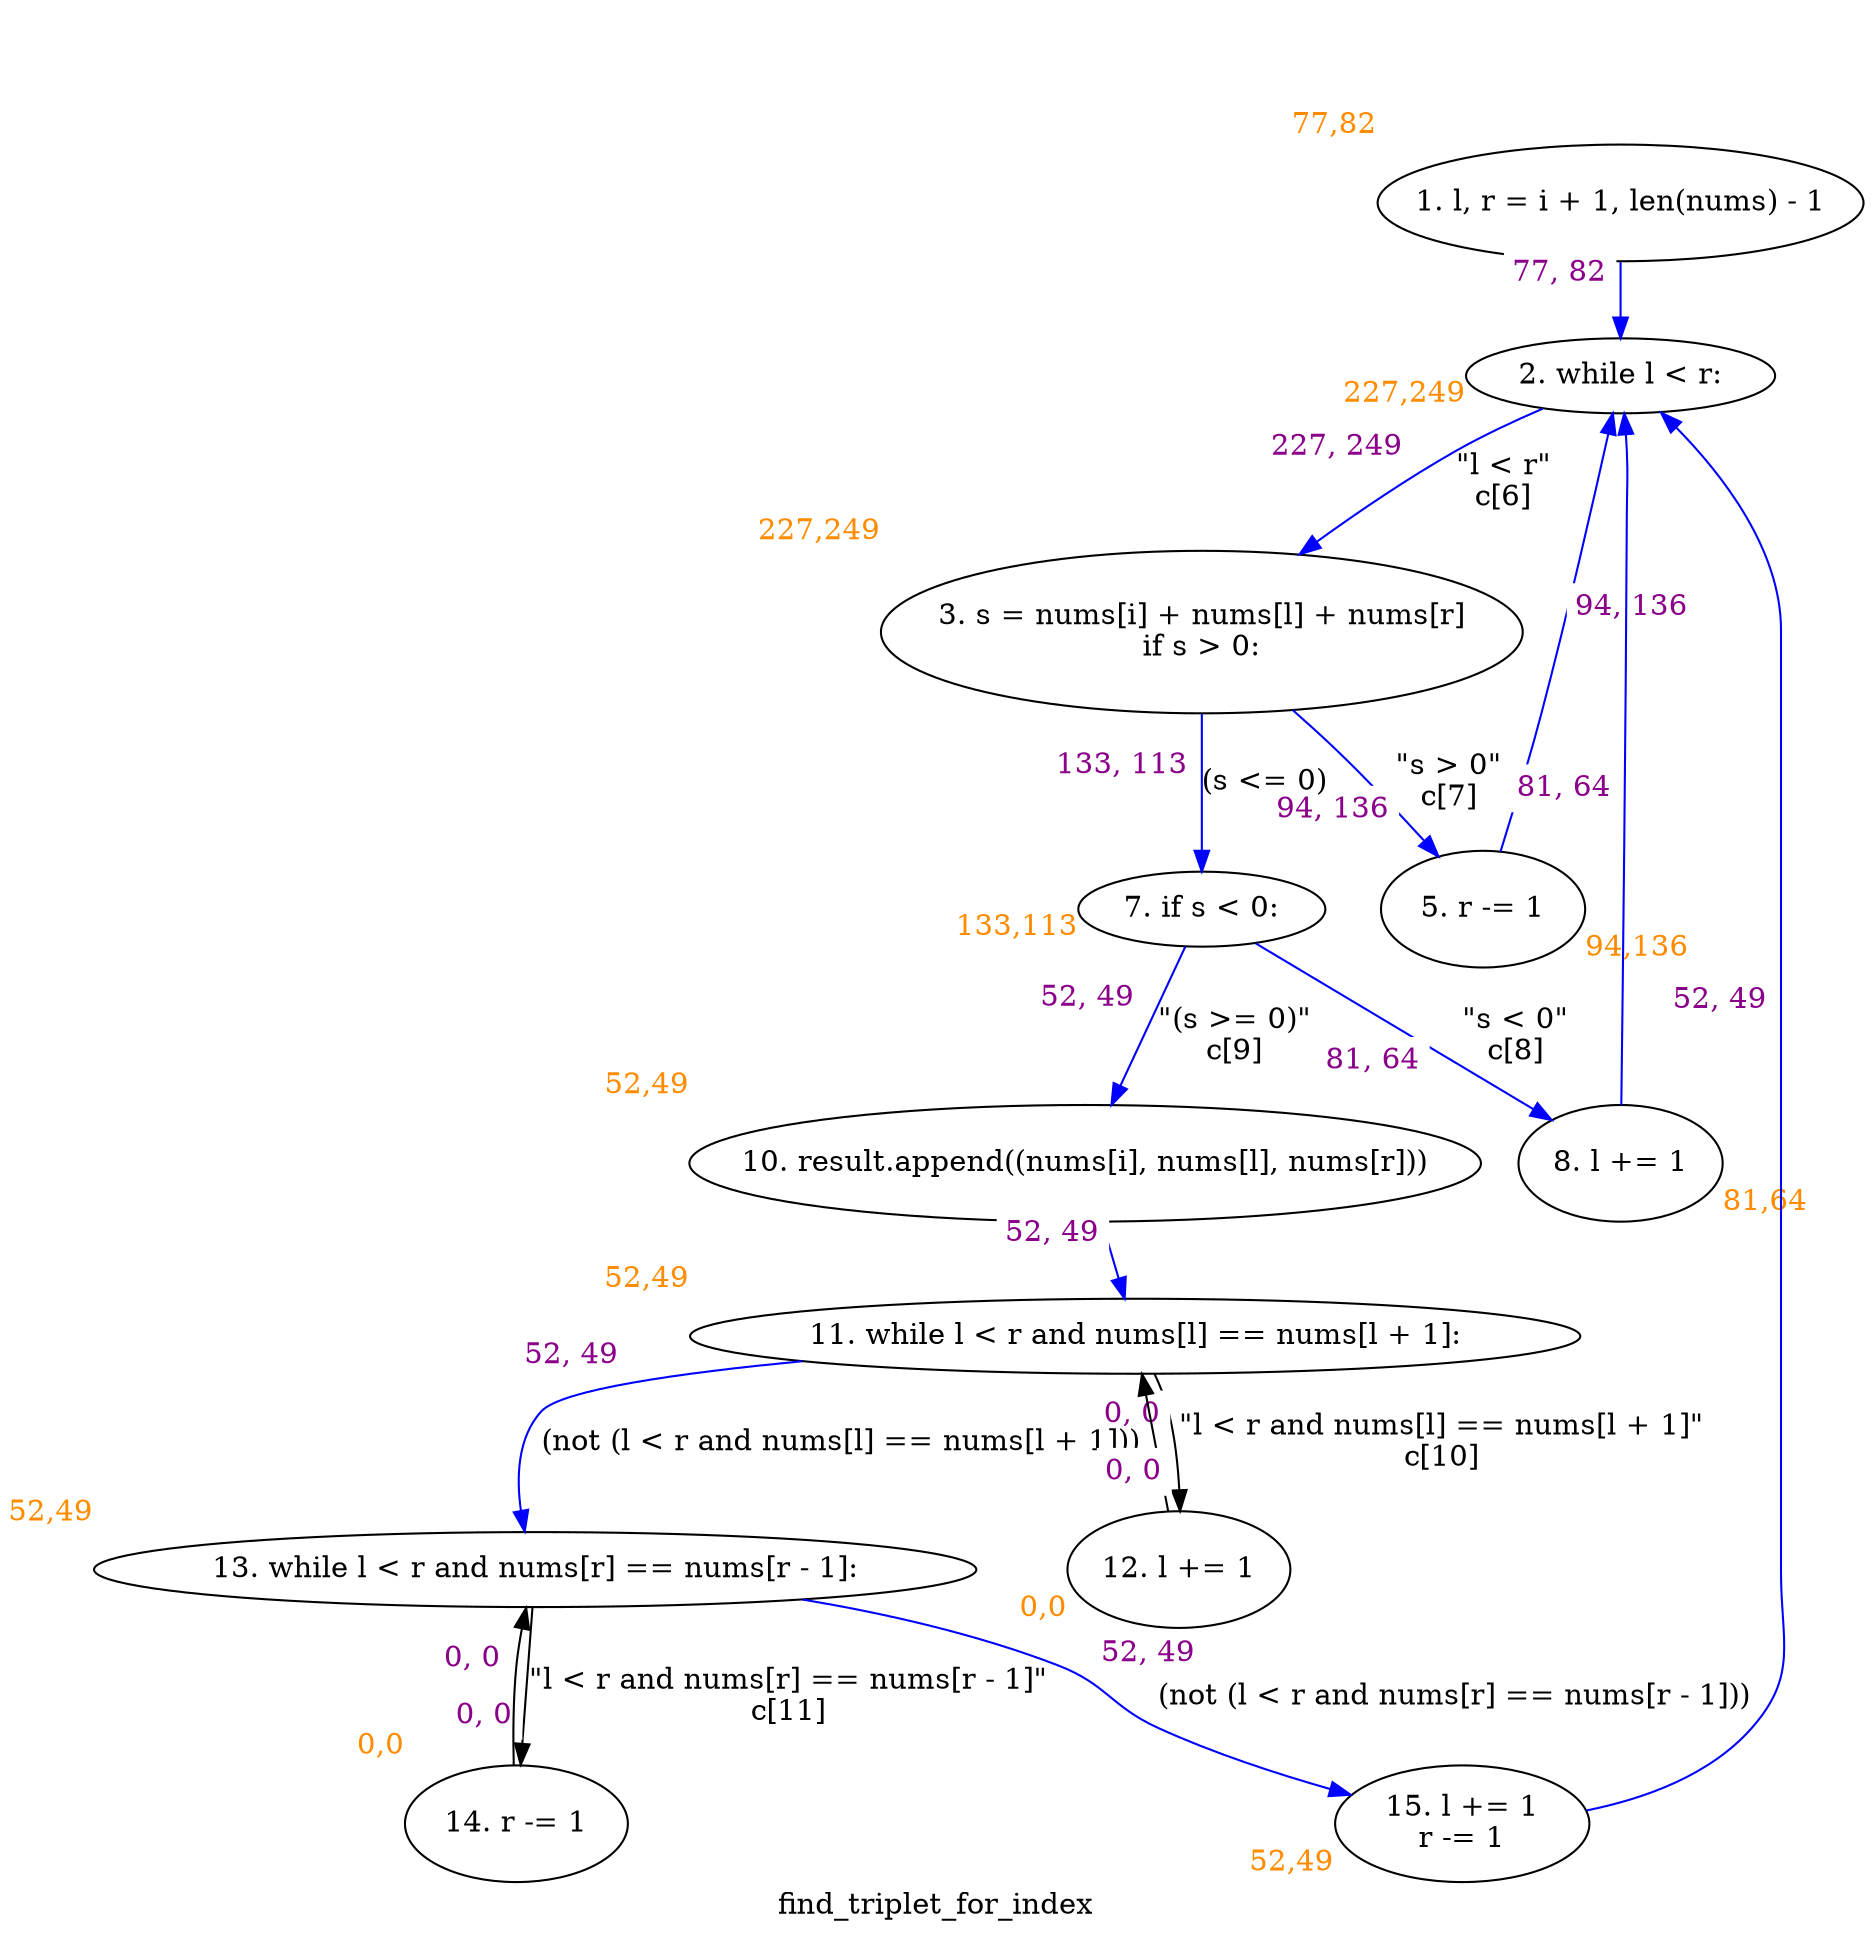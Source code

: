 digraph clusterfind_triplet_for_index {
	graph [bb="0,0,705.44,880.44",
		label=find_triplet_for_index,
		lheight=0.22,
		lp="352.72,11.875",
		lwidth=1.70,
		xlabel=<<br></br><br></br><br></br><font color='darkorange'>-1,-1</font>>
	];
	node [label="\N",
		xlabel=<<br></br><br></br><br></br><font color='darkorange'>-1,-1</font>>
	];
	1	[height=0.77585,
		label="1. l, r = i + 1, len(nums) - 1",
		pos="597.08,836.76",
		width=3.0101,
		xlabel=<<br></br><br></br><br></br><font color='darkorange'>77,82</font>>,
		xlp="473.34,872.57"];
	2	[height=0.5,
		label="2. while l < r:
",
		pos="597.08,753.83",
		width=1.6402,
		xlabel=<<br></br><br></br><br></br><font color='darkorange'>227,249</font>>,
		xlp="515.91,779.7"];
	1 -> 2	[color=blue,
		label_bgcolor=white,
		pos="e,597.08,772.3 597.08,808.36 597.08,800.44 597.08,791.78 597.08,783.77",
		xlabel=<<TABLE BORDER="0" CELLBORDER="0" CELLSPACING="0"><TR><TD><TABLE BORDER="0" CELLBORDER="0" CELLSPACING="0" CELLPADDING="4" BGCOLOR="white"><TR><TD><font color="darkmagenta">77, 82</font></TD></TR></TABLE></TD></TR></TABLE>>,
		xlp="573.83,804.53"];
	3	[height=1.0852,
		label="3. s = nums[i] + nums[l] + nums[r]
if s > 0:",
		pos="411.08,629.26",
		width=3.8645,
		xlabel=<<br></br><br></br><br></br><font color='darkorange'>227,249</font>>,
		xlp="249.83,676.2"];
	2 -> 3	[color=blue,
		label="\"l < r\"\nc[6]",
		label_bgcolor=white,
		lp="546.7,702.08",
		pos="e,456.25,666.61 565.9,738.2 554.05,732.29 540.59,725.15 528.83,717.83 507.35,704.47 484.83,688.3 465.29,673.51",
		xlabel=<<TABLE BORDER="0" CELLBORDER="0" CELLSPACING="0"><TR><TD><TABLE BORDER="0" CELLBORDER="0" CELLSPACING="0" CELLPADDING="4" BGCOLOR="white"><TR><TD><font color="darkmagenta">227, 249</font></TD></TR></TABLE></TD></TR></TABLE>>,
		xlp="479.02,718.83"];
	5	[height=0.77585,
		label="5. r -= 1",
		pos="533.08,494.76",
		width=1.3602,
		xlabel=<<br></br><br></br><br></br><font color='darkorange'>94,136</font>>,
		xlp="465.36,458.96"];
	3 -> 5	[color=blue,
		label="\"s > 0\"\nc[7]",
		label_bgcolor=white,
		lp="511.33,556.45",
		pos="e,510.93,519.82 445.39,591 463.6,571.22 485.77,547.15 503.26,528.15",
		xlabel=<<TABLE BORDER="0" CELLBORDER="0" CELLSPACING="0"><TR><TD><TABLE BORDER="0" CELLBORDER="0" CELLSPACING="0" CELLPADDING="4" BGCOLOR="white"><TR><TD><font color="darkmagenta">94, 136</font></TD></TR></TABLE></TD></TR></TABLE>>,
		xlp="464.79,541.59"];
	7	[height=0.5,
		label="7. if s < 0:
",
		pos="411.08,494.76",
		width=1.3491,
		xlabel=<<br></br><br></br><br></br><font color='darkorange'>133,113</font>>,
		xlp="340.38,520.64"];
	3 -> 7	[color=blue,
		label="(s <= 0)",
		label_bgcolor=white,
		lp="433.95,556.45",
		pos="e,411.08,513.09 411.08,589.94 411.08,569.02 411.08,543.57 411.08,524.39",
		xlabel=<<TABLE BORDER="0" CELLBORDER="0" CELLSPACING="0"><TR><TD><TABLE BORDER="0" CELLBORDER="0" CELLSPACING="0" CELLPADDING="4" BGCOLOR="white"><TR><TD><font color="darkmagenta">133, 113</font></TD></TR></TABLE></TD></TR></TABLE>>,
		xlp="381.08,565.61"];
	5 -> 2	[color=blue,
		label_bgcolor=white,
		pos="e,593.3,735.68 540.75,522.55 546.09,541.42 553.25,567.29 559.08,590.2 571.05,637.25 583.62,692.32 590.88,724.8",
		xlabel=<<TABLE BORDER="0" CELLBORDER="0" CELLSPACING="0"><TR><TD><TABLE BORDER="0" CELLBORDER="0" CELLSPACING="0" CELLPADDING="4" BGCOLOR="white"><TR><TD><font color="darkmagenta">94, 136</font></TD></TR></TABLE></TD></TR></TABLE>>,
		xlp="595.26,642.69"];
	8	[height=0.77585,
		label="8. l += 1",
		pos="597.08,371.4",
		width=1.3602,
		xlabel=<<br></br><br></br><br></br><font color='darkorange'>81,64</font>>,
		xlp="532.74,407.21"];
	7 -> 8	[color=blue,
		label="\"s < 0\"\nc[8]",
		label_bgcolor=white,
		lp="547.33,433.08",
		pos="e,565.51,393 434.26,478.64 464.65,458.81 518.49,423.68 555.9,399.27",
		xlabel=<<TABLE BORDER="0" CELLBORDER="0" CELLSPACING="0"><TR><TD><TABLE BORDER="0" CELLBORDER="0" CELLSPACING="0" CELLPADDING="4" BGCOLOR="white"><TR><TD><font color="darkmagenta">81, 64</font></TD></TR></TABLE></TD></TR></TABLE>>,
		xlp="476.94,421.75"];
	10	[height=0.77585,
		label="10. result.append((nums[i], nums[l], nums[r]))",
		pos="352.08,371.4",
		width=4.9399,
		xlabel=<<br></br><br></br><br></br><font color='darkorange'>52,49</font>>,
		xlp="158.87,407.21"];
	7 -> 10	[color=blue,
		label="\"(s >= 0)\"\nc[9]",
		label_bgcolor=white,
		lp="417.95,433.08",
		pos="e,365.37,399.73 402.75,476.63 394.36,459.37 381.14,432.18 370.3,409.89",
		xlabel=<<TABLE BORDER="0" CELLBORDER="0" CELLSPACING="0"><TR><TD><TABLE BORDER="0" CELLBORDER="0" CELLSPACING="0" CELLPADDING="4" BGCOLOR="white"><TR><TD><font color="darkmagenta">52, 49</font></TD></TR></TABLE></TD></TR></TABLE>>,
		xlp="360.68,451.81"];
	8 -> 2	[color=blue,
		label_bgcolor=white,
		pos="e,598.87,735.4 597.43,399.7 598.1,454.18 599.57,580.32 600.08,686.33 600.14,700.33 600.68,703.84 600.08,717.83 599.99,719.89 599.87,\
722.01 599.74,724.15",
		xlabel=<<TABLE BORDER="0" CELLBORDER="0" CELLSPACING="0"><TR><TD><TABLE BORDER="0" CELLBORDER="0" CELLSPACING="0" CELLPADDING="4" BGCOLOR="white"><TR><TD><font color="darkmagenta">81, 64</font></TD></TR></TABLE></TD></TR></TABLE>>,
		xlp="575.98,581.74"];
	11	[height=0.5,
		label="11. while l < r and nums[l] == nums[l + 1]:
",
		pos="412.08,288.47",
		width=4.6896,
		xlabel=<<br></br><br></br><br></br><font color='darkorange'>52,49</font>>,
		xlp="227.88,314.35"];
	10 -> 11	[color=blue,
		label_bgcolor=white,
		pos="e,399.34,306.65 372.06,343.45 378.67,334.54 386.01,324.64 392.58,315.77",
		xlabel=<<TABLE BORDER="0" CELLBORDER="0" CELLSPACING="0"><TR><TD><TABLE BORDER="0" CELLBORDER="0" CELLSPACING="0" CELLPADDING="4" BGCOLOR="white"><TR><TD><font color="darkmagenta">52, 49</font></TD></TR></TABLE></TD></TR></TABLE>>,
		xlp="362.34,311.32"];
	12	[height=0.77585,
		label="12. l += 1",
		pos="447.08,175.04",
		width=1.4928,
		xlabel=<<br></br><br></br><br></br><font color='darkorange'>0,0</font>>,
		xlp="384.71,210.85"];
	11 -> 12	[label="\"l < r and nums[l] == nums[l + 1]\"\nc[10]",
		label_bgcolor=white,
		lp="538.83,236.72",
		pos="e,444.51,203.21 424.06,270.29 427.42,264.81 430.78,258.57 433.08,252.47 437.59,240.52 440.68,226.94 442.78,214.59",
		xlabel=<<TABLE BORDER="0" CELLBORDER="0" CELLSPACING="0"><TR><TD><TABLE BORDER="0" CELLBORDER="0" CELLSPACING="0" CELLPADDING="4" BGCOLOR="white"><TR><TD><font color="darkmagenta">0, 0</font></TD></TR></TABLE></TD></TR></TABLE>>,
		xlp="421.24,251.77"];
	13	[height=0.5,
		label="13. while l < r and nums[r] == nums[r - 1]:
",
		pos="199.08,175.04",
		width=4.6758,
		xlabel=<<br></br><br></br><br></br><font color='darkorange'>52,49</font>>,
		xlp="15.375,200.92"];
	11 -> 13	[color=blue,
		label="(not (l < r and nums[l] == nums[l + 1]))",
		label_bgcolor=white,
		lp="309.7,236.72",
		pos="e,193.2,193.4 270.91,278.29 238.05,273.12 209.51,265.06 198.83,252.47 187.77,239.45 187.9,220.19 190.76,204.27",
		xlabel=<<TABLE BORDER="0" CELLBORDER="0" CELLSPACING="0"><TR><TD><TABLE BORDER="0" CELLBORDER="0" CELLSPACING="0" CELLPADDING="4" BGCOLOR="white"><TR><TD><font color="darkmagenta">52, 49</font></TD></TR></TABLE></TD></TR></TABLE>>,
		xlp="197.07,279.77"];
	12 -> 11	[label_bgcolor=white,
		pos="e,417.55,270.06 438.65,202.87 433.27,219.99 426.32,242.13 420.88,259.46",
		xlabel=<<TABLE BORDER="0" CELLBORDER="0" CELLSPACING="0"><TR><TD><TABLE BORDER="0" CELLBORDER="0" CELLSPACING="0" CELLPADDING="4" BGCOLOR="white"><TR><TD><font color="darkmagenta">0, 0</font></TD></TR></TABLE></TD></TR></TABLE>>,
		xlp="428.2,222.28"];
	14	[height=0.77585,
		label="14. r -= 1",
		pos="189.08,51.681",
		width=1.4928,
		xlabel=<<br></br><br></br><br></br><font color='darkorange'>0,0</font>>,
		xlp="126.71,87.486"];
	13 -> 14	[label="\"l < r and nums[r] == nums[r - 1]\"\nc[11]",
		label_bgcolor=white,
		lp="292.45,113.36",
		pos="e,191.32,79.891 197.65,156.65 196.24,139.65 194.06,113.19 192.25,91.221",
		xlabel=<<TABLE BORDER="0" CELLBORDER="0" CELLSPACING="0"><TR><TD><TABLE BORDER="0" CELLBORDER="0" CELLSPACING="0" CELLPADDING="4" BGCOLOR="white"><TR><TD><font color="darkmagenta">0, 0</font></TD></TR></TABLE></TD></TR></TABLE>>,
		xlp="177.98,104.32"];
	15	[height=0.77585,
		label="15. l += 1
r -= 1
",
		pos="553.08,51.681",
		width=1.3897,
		xlabel=<<br></br><br></br><br></br><font color='darkorange'>52,49</font>>,
		xlp="487.68,87.486"];
	13 -> 15	[color=blue,
		label="(not (l < r and nums[r] == nums[r - 1]))",
		label_bgcolor=white,
		lp="550.33,113.36",
		pos="e,510.59,66.991 292.1,159.73 324.86,152.82 361.39,142.94 393.08,129.11 415.96,119.13 417.51,109.27 439.58,97.611 458.62,87.549 480.43,\
78.395 499.81,71.014",
		xlabel=<<TABLE BORDER="0" CELLBORDER="0" CELLSPACING="0"><TR><TD><TABLE BORDER="0" CELLBORDER="0" CELLSPACING="0" CELLPADDING="4" BGCOLOR="white"><TR><TD><font color="darkmagenta">52, 49</font></TD></TR></TABLE></TD></TR></TABLE>>,
		xlp="418.86,107.51"];
	14 -> 13	[label_bgcolor=white,
		pos="e,194.29,156.69 187.63,79.997 187.22,94.61 187.29,112.89 189.08,129.11 189.68,134.58 190.68,140.36 191.82,145.89",
		xlabel=<<TABLE BORDER="0" CELLBORDER="0" CELLSPACING="0"><TR><TD><TABLE BORDER="0" CELLBORDER="0" CELLSPACING="0" CELLPADDING="4" BGCOLOR="white"><TR><TD><font color="darkmagenta">0, 0</font></TD></TR></TABLE></TD></TR></TABLE>>,
		xlp="171.67,132.5"];
	15 -> 2	[color=blue,
		label_bgcolor=white,
		pos="e,615.72,736.62 600.12,61.704 621.49,68.183 645.24,79.162 660.08,97.611 681.72,124.53 674.08,139.51 674.08,174.04 674.08,630.26 \
674.08,630.26 674.08,630.26 674.08,669.03 646.11,705.59 623.88,728.52",
		xlabel=<<TABLE BORDER="0" CELLBORDER="0" CELLSPACING="0"><TR><TD><TABLE BORDER="0" CELLBORDER="0" CELLSPACING="0" CELLPADDING="4" BGCOLOR="white"><TR><TD><font color="darkmagenta">52, 49</font></TD></TR></TABLE></TD></TR></TABLE>>,
		xlp="650.83,451.68"];
}
